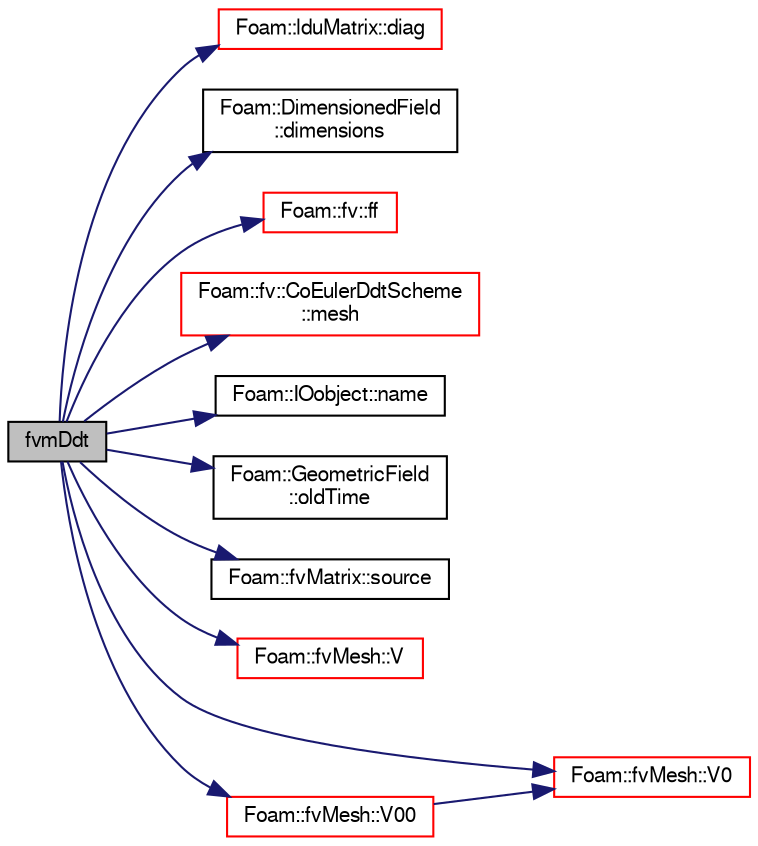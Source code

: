 digraph "fvmDdt"
{
  bgcolor="transparent";
  edge [fontname="FreeSans",fontsize="10",labelfontname="FreeSans",labelfontsize="10"];
  node [fontname="FreeSans",fontsize="10",shape=record];
  rankdir="LR";
  Node616 [label="fvmDdt",height=0.2,width=0.4,color="black", fillcolor="grey75", style="filled", fontcolor="black"];
  Node616 -> Node617 [color="midnightblue",fontsize="10",style="solid",fontname="FreeSans"];
  Node617 [label="Foam::lduMatrix::diag",height=0.2,width=0.4,color="red",URL="$a26882.html#a9140aaa9630c2cba2fe28369a649f2f0"];
  Node616 -> Node620 [color="midnightblue",fontsize="10",style="solid",fontname="FreeSans"];
  Node620 [label="Foam::DimensionedField\l::dimensions",height=0.2,width=0.4,color="black",URL="$a26390.html#a66989c1e0666e0d0c93a2056ce75599e",tooltip="Return dimensions. "];
  Node616 -> Node621 [color="midnightblue",fontsize="10",style="solid",fontname="FreeSans"];
  Node621 [label="Foam::fv::ff",height=0.2,width=0.4,color="red",URL="$a21133.html#ab38421d38a2395d0ae398d03fc20609c"];
  Node616 -> Node624 [color="midnightblue",fontsize="10",style="solid",fontname="FreeSans"];
  Node624 [label="Foam::fv::CoEulerDdtScheme\l::mesh",height=0.2,width=0.4,color="red",URL="$a22474.html#a470f06cfb9b6ee887cd85d63de275607",tooltip="Return mesh reference. "];
  Node616 -> Node705 [color="midnightblue",fontsize="10",style="solid",fontname="FreeSans"];
  Node705 [label="Foam::IOobject::name",height=0.2,width=0.4,color="black",URL="$a26142.html#acc80e00a8ac919288fb55bd14cc88bf6",tooltip="Return name. "];
  Node616 -> Node632 [color="midnightblue",fontsize="10",style="solid",fontname="FreeSans"];
  Node632 [label="Foam::GeometricField\l::oldTime",height=0.2,width=0.4,color="black",URL="$a22434.html#a2f51be6de19012555f923b0902d64135",tooltip="Return old time field. "];
  Node616 -> Node633 [color="midnightblue",fontsize="10",style="solid",fontname="FreeSans"];
  Node633 [label="Foam::fvMatrix::source",height=0.2,width=0.4,color="black",URL="$a22358.html#a4c49d61a0e11bbdadf6646dbe3740560"];
  Node616 -> Node640 [color="midnightblue",fontsize="10",style="solid",fontname="FreeSans"];
  Node640 [label="Foam::fvMesh::V",height=0.2,width=0.4,color="red",URL="$a22766.html#a154893d1a508aff074b16eaeaa396aea",tooltip="Return cell volumes. "];
  Node616 -> Node702 [color="midnightblue",fontsize="10",style="solid",fontname="FreeSans"];
  Node702 [label="Foam::fvMesh::V0",height=0.2,width=0.4,color="red",URL="$a22766.html#a45ad0db3a9aec0041ec8326828ff74ec",tooltip="Return old-time cell volumes. "];
  Node616 -> Node703 [color="midnightblue",fontsize="10",style="solid",fontname="FreeSans"];
  Node703 [label="Foam::fvMesh::V00",height=0.2,width=0.4,color="red",URL="$a22766.html#a237ac2c94482d18470688cd2a0320dc6",tooltip="Return old-old-time cell volumes. "];
  Node703 -> Node702 [color="midnightblue",fontsize="10",style="solid",fontname="FreeSans"];
}
